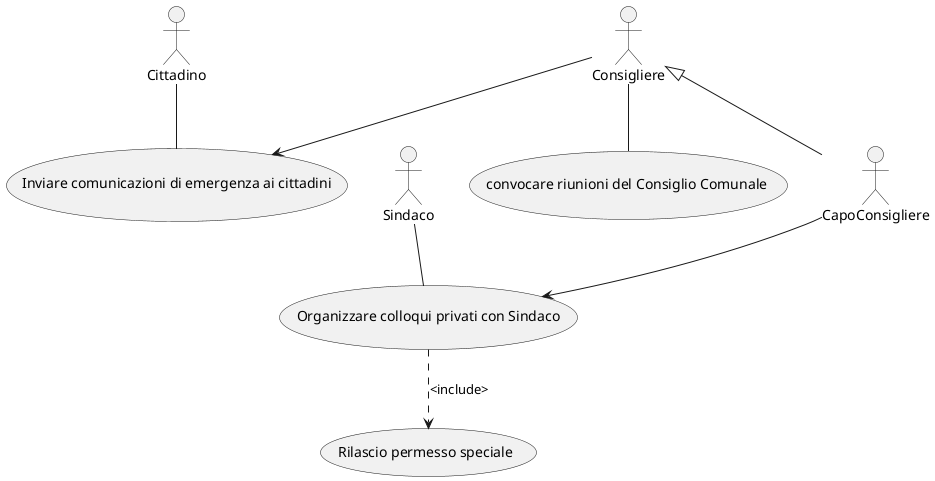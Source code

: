 @startuml
'https://plantuml.com/use-case-diagram

:Consigliere: as c
:CapoConsigliere: as cc
:Sindaco: as s
:Cittadino: as citt

(Inviare comunicazioni di emergenza ai cittadini) as inv
(convocare riunioni del Consiglio Comunale ) as conv
(Organizzare colloqui privati con Sindaco) as vipColl
(Rilascio permesso speciale) as specialAuth

c --> inv
citt -- inv

c <|-- cc
c -- conv

cc --> vipColl
s -- vipColl

vipColl ..> specialAuth : <include>
@enduml